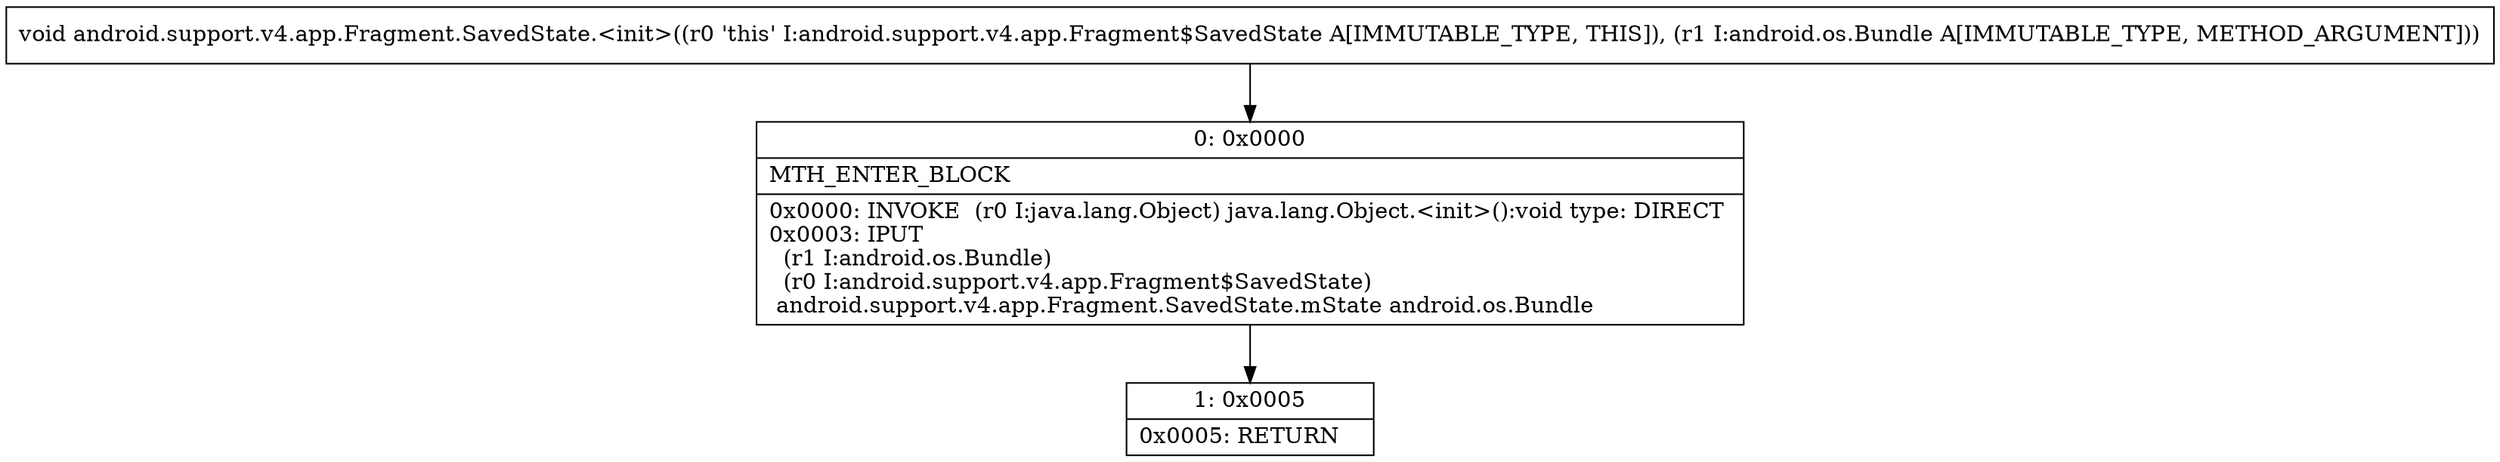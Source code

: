 digraph "CFG forandroid.support.v4.app.Fragment.SavedState.\<init\>(Landroid\/os\/Bundle;)V" {
Node_0 [shape=record,label="{0\:\ 0x0000|MTH_ENTER_BLOCK\l|0x0000: INVOKE  (r0 I:java.lang.Object) java.lang.Object.\<init\>():void type: DIRECT \l0x0003: IPUT  \l  (r1 I:android.os.Bundle)\l  (r0 I:android.support.v4.app.Fragment$SavedState)\l android.support.v4.app.Fragment.SavedState.mState android.os.Bundle \l}"];
Node_1 [shape=record,label="{1\:\ 0x0005|0x0005: RETURN   \l}"];
MethodNode[shape=record,label="{void android.support.v4.app.Fragment.SavedState.\<init\>((r0 'this' I:android.support.v4.app.Fragment$SavedState A[IMMUTABLE_TYPE, THIS]), (r1 I:android.os.Bundle A[IMMUTABLE_TYPE, METHOD_ARGUMENT])) }"];
MethodNode -> Node_0;
Node_0 -> Node_1;
}

